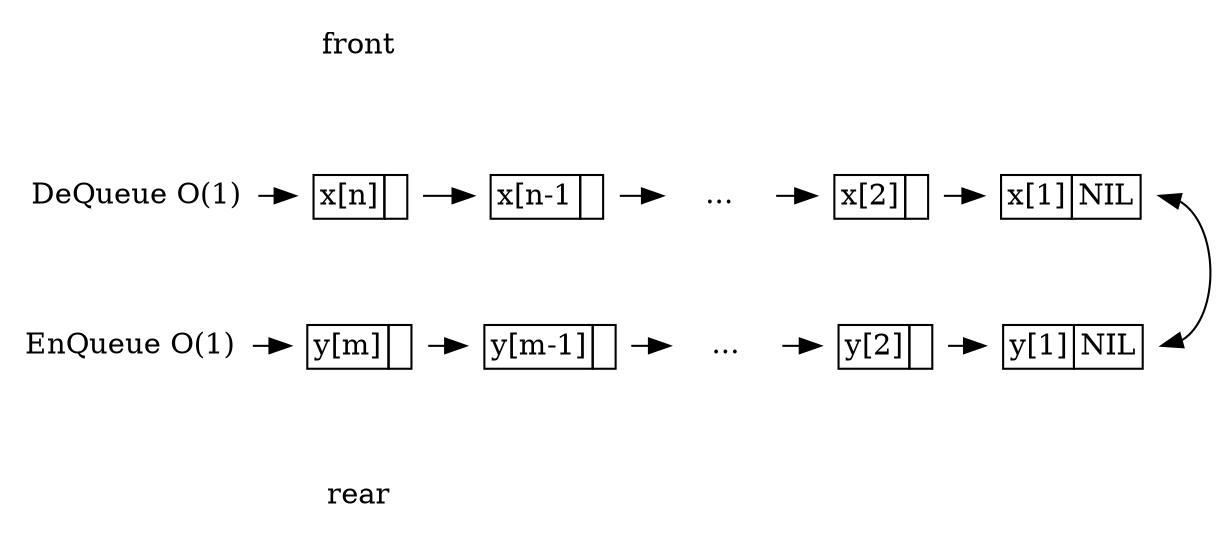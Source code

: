 digraph G{
	margin="0"
        node[shape=plaintext]
        head[label="DeQueue O(1)"];

        front;
        f1[label=<<table  BORDER="0" CELLBORDER="1" CELLSPACING="0">
            <tr><td>x[n]</td><td> </td></tr></table>>];
        f2[label=<<table BORDER="0" CELLBORDER="1" CELLSPACING="0">
            <tr><td>x[n-1</td><td> </td></tr></table>>];
        fi[label="..."];
        f1n[label=<<table BORDER="0" CELLBORDER="1" CELLSPACING="0">
            <tr><td>x[2]</td><td> </td></tr></table>>];
        fn[label=<<table BORDER="0" CELLBORDER="1" CELLSPACING="0">
            <tr><td>x[1]</td><td>NIL</td></tr></table>>];

        front->f1[style=invis];
        head->f1->f2->fi->f1n->fn;

        {rank=same head f1 f2 fi f1n fn}

        tail[label="EnQueue O(1)"];
        r1[label=<<table BORDER="0" CELLBORDER="1" CELLSPACING="0">
           <tr><td>y[m]</td><td> </td></tr></table>>];
        r2[label=<<table BORDER="0" CELLBORDER="1" CELLSPACING="0">
           <tr><td>y[m-1]</td><td> </td></tr></table>>];
        ri[label="..."];
        r1n[label=<<table BORDER="0" CELLBORDER="1" CELLSPACING="0">
            <tr><td>y[2]</td><td> </td></tr></table>>];
        rn[label=<<table  BORDER="0" CELLBORDER="1" CELLSPACING="0">
               <tr><td>y[1]</td><td>NIL</td></tr></table>>];
        rear;

        tail->r1->r2->ri->r1n->rn;
        rear->r1[style=invis];

        {rank=same tail r1 r2 ri r1n rn}

        fn:e->rn:e[dir=both];
        front -> f1 -> r1 -> rear [style=invis];
}